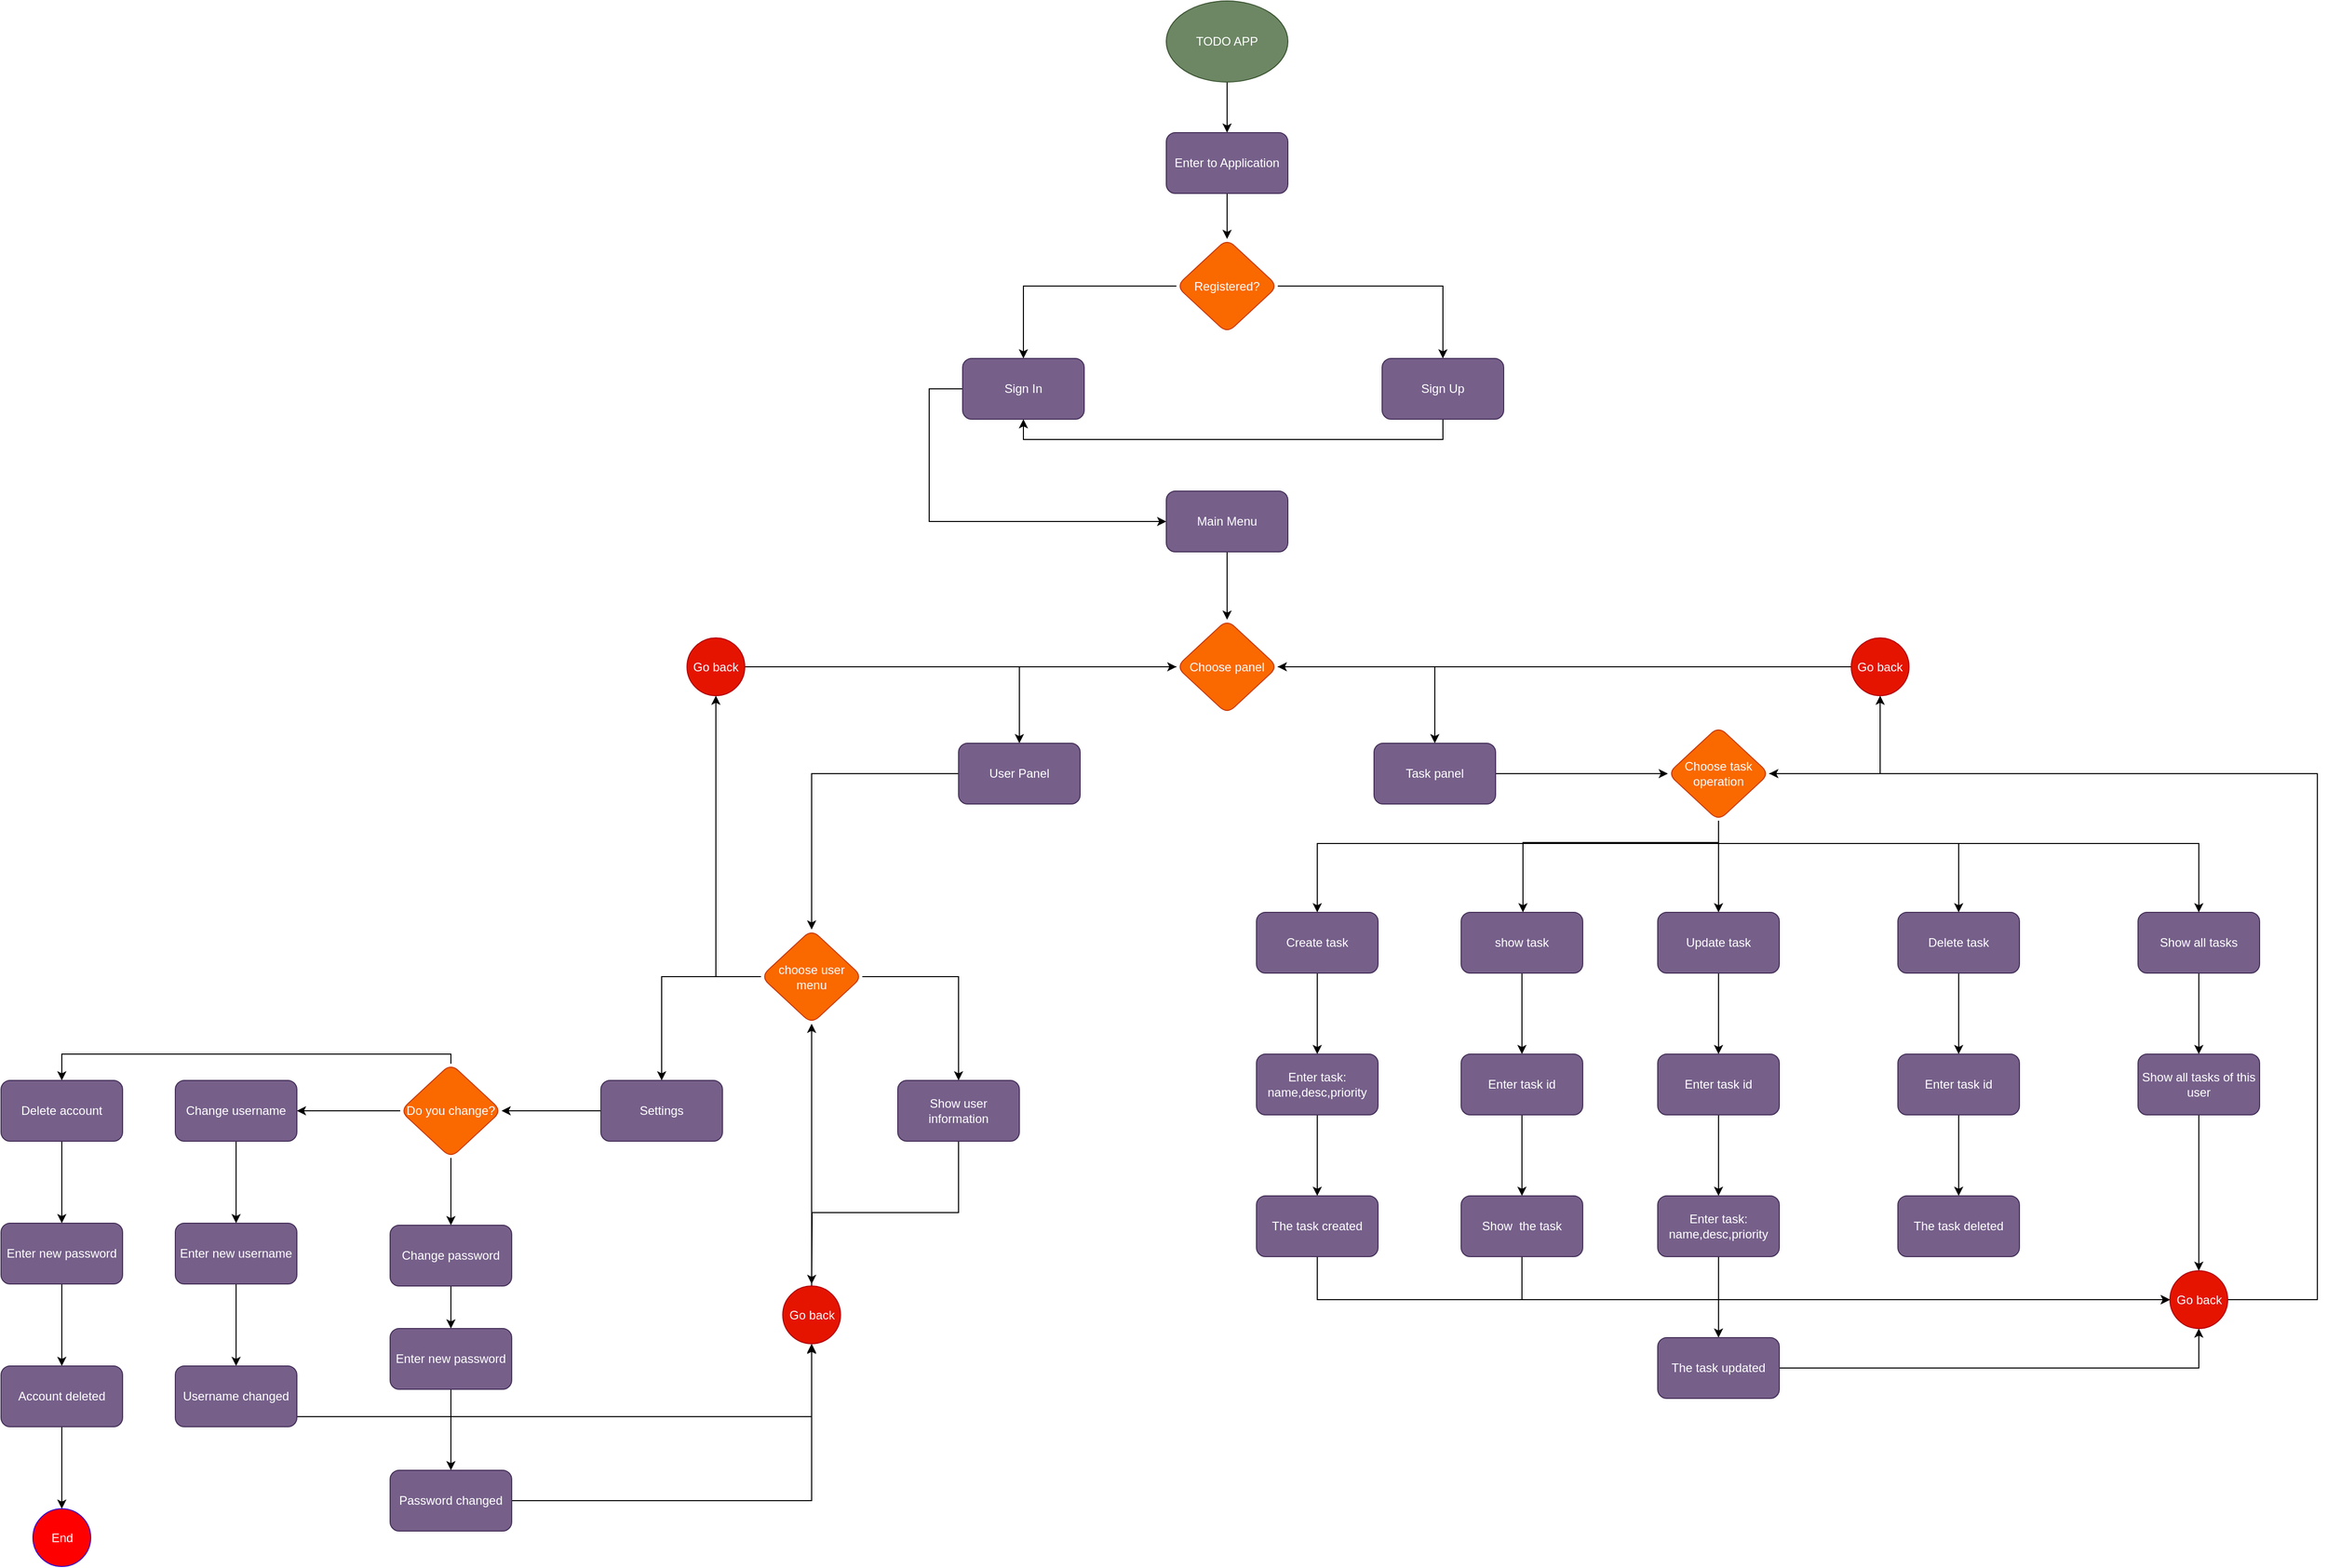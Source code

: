 <mxfile version="24.1.0" type="device">
  <diagram id="C5RBs43oDa-KdzZeNtuy" name="Page-1">
    <mxGraphModel dx="4320" dy="2688" grid="0" gridSize="10" guides="1" tooltips="1" connect="1" arrows="1" fold="1" page="0" pageScale="1" pageWidth="827" pageHeight="1169" math="0" shadow="0">
      <root>
        <mxCell id="WIyWlLk6GJQsqaUBKTNV-0" />
        <mxCell id="WIyWlLk6GJQsqaUBKTNV-1" parent="WIyWlLk6GJQsqaUBKTNV-0" />
        <mxCell id="am1QFlPMtwa2UrXQsI82-2" style="edgeStyle=orthogonalEdgeStyle;rounded=0;orthogonalLoop=1;jettySize=auto;html=1;entryX=0.5;entryY=0;entryDx=0;entryDy=0;" edge="1" parent="WIyWlLk6GJQsqaUBKTNV-1" source="am1QFlPMtwa2UrXQsI82-0" target="am1QFlPMtwa2UrXQsI82-1">
          <mxGeometry relative="1" as="geometry" />
        </mxCell>
        <mxCell id="am1QFlPMtwa2UrXQsI82-0" value="&lt;font color=&quot;#ffffff&quot;&gt;TODO APP&lt;/font&gt;" style="ellipse;whiteSpace=wrap;html=1;fillColor=#6d8764;fontColor=#ffffff;strokeColor=#3A5431;" vertex="1" parent="WIyWlLk6GJQsqaUBKTNV-1">
          <mxGeometry x="470" y="-366" width="120" height="80" as="geometry" />
        </mxCell>
        <mxCell id="am1QFlPMtwa2UrXQsI82-4" value="" style="edgeStyle=orthogonalEdgeStyle;rounded=0;orthogonalLoop=1;jettySize=auto;html=1;" edge="1" parent="WIyWlLk6GJQsqaUBKTNV-1" source="am1QFlPMtwa2UrXQsI82-1" target="am1QFlPMtwa2UrXQsI82-3">
          <mxGeometry relative="1" as="geometry" />
        </mxCell>
        <mxCell id="am1QFlPMtwa2UrXQsI82-1" value="Enter to Application" style="rounded=1;whiteSpace=wrap;html=1;fillColor=#76608a;fontColor=#ffffff;strokeColor=#432D57;" vertex="1" parent="WIyWlLk6GJQsqaUBKTNV-1">
          <mxGeometry x="470" y="-236" width="120" height="60" as="geometry" />
        </mxCell>
        <mxCell id="am1QFlPMtwa2UrXQsI82-6" value="" style="edgeStyle=orthogonalEdgeStyle;rounded=0;orthogonalLoop=1;jettySize=auto;html=1;entryX=0.5;entryY=0;entryDx=0;entryDy=0;" edge="1" parent="WIyWlLk6GJQsqaUBKTNV-1" source="am1QFlPMtwa2UrXQsI82-3" target="am1QFlPMtwa2UrXQsI82-5">
          <mxGeometry relative="1" as="geometry" />
        </mxCell>
        <mxCell id="am1QFlPMtwa2UrXQsI82-9" value="" style="edgeStyle=orthogonalEdgeStyle;rounded=0;orthogonalLoop=1;jettySize=auto;html=1;entryX=0.5;entryY=0;entryDx=0;entryDy=0;" edge="1" parent="WIyWlLk6GJQsqaUBKTNV-1" source="am1QFlPMtwa2UrXQsI82-3" target="am1QFlPMtwa2UrXQsI82-8">
          <mxGeometry relative="1" as="geometry" />
        </mxCell>
        <mxCell id="am1QFlPMtwa2UrXQsI82-3" value="&lt;font color=&quot;#ffffff&quot;&gt;Registered?&lt;/font&gt;" style="rhombus;whiteSpace=wrap;html=1;rounded=1;fillColor=#fa6800;fontColor=#000000;strokeColor=#C73500;" vertex="1" parent="WIyWlLk6GJQsqaUBKTNV-1">
          <mxGeometry x="480" y="-131" width="100" height="93" as="geometry" />
        </mxCell>
        <mxCell id="am1QFlPMtwa2UrXQsI82-48" style="edgeStyle=orthogonalEdgeStyle;rounded=0;orthogonalLoop=1;jettySize=auto;html=1;entryX=0;entryY=0.5;entryDx=0;entryDy=0;exitX=0;exitY=0.5;exitDx=0;exitDy=0;" edge="1" parent="WIyWlLk6GJQsqaUBKTNV-1" source="am1QFlPMtwa2UrXQsI82-5" target="am1QFlPMtwa2UrXQsI82-45">
          <mxGeometry relative="1" as="geometry">
            <Array as="points">
              <mxPoint x="236" y="17" />
              <mxPoint x="236" y="148" />
            </Array>
          </mxGeometry>
        </mxCell>
        <mxCell id="am1QFlPMtwa2UrXQsI82-5" value="Sign In" style="whiteSpace=wrap;html=1;rounded=1;fillColor=#76608a;fontColor=#ffffff;strokeColor=#432D57;" vertex="1" parent="WIyWlLk6GJQsqaUBKTNV-1">
          <mxGeometry x="269" y="-13" width="120" height="60" as="geometry" />
        </mxCell>
        <mxCell id="am1QFlPMtwa2UrXQsI82-50" style="edgeStyle=orthogonalEdgeStyle;rounded=0;orthogonalLoop=1;jettySize=auto;html=1;entryX=0.5;entryY=1;entryDx=0;entryDy=0;exitX=0.5;exitY=1;exitDx=0;exitDy=0;" edge="1" parent="WIyWlLk6GJQsqaUBKTNV-1" source="am1QFlPMtwa2UrXQsI82-8" target="am1QFlPMtwa2UrXQsI82-5">
          <mxGeometry relative="1" as="geometry">
            <mxPoint x="732" y="67" as="sourcePoint" />
          </mxGeometry>
        </mxCell>
        <mxCell id="am1QFlPMtwa2UrXQsI82-8" value="Sign Up" style="whiteSpace=wrap;html=1;rounded=1;fillColor=#76608a;fontColor=#ffffff;strokeColor=#432D57;" vertex="1" parent="WIyWlLk6GJQsqaUBKTNV-1">
          <mxGeometry x="683" y="-13" width="120" height="60" as="geometry" />
        </mxCell>
        <mxCell id="am1QFlPMtwa2UrXQsI82-19" value="" style="edgeStyle=orthogonalEdgeStyle;rounded=0;orthogonalLoop=1;jettySize=auto;html=1;" edge="1" parent="WIyWlLk6GJQsqaUBKTNV-1" source="am1QFlPMtwa2UrXQsI82-14" target="am1QFlPMtwa2UrXQsI82-18">
          <mxGeometry relative="1" as="geometry" />
        </mxCell>
        <mxCell id="am1QFlPMtwa2UrXQsI82-31" style="edgeStyle=orthogonalEdgeStyle;rounded=0;orthogonalLoop=1;jettySize=auto;html=1;" edge="1" parent="WIyWlLk6GJQsqaUBKTNV-1" source="am1QFlPMtwa2UrXQsI82-14" target="am1QFlPMtwa2UrXQsI82-16">
          <mxGeometry relative="1" as="geometry" />
        </mxCell>
        <mxCell id="am1QFlPMtwa2UrXQsI82-14" value="&lt;font color=&quot;#ffffff&quot;&gt;Choose panel&lt;/font&gt;" style="rhombus;whiteSpace=wrap;html=1;rounded=1;fillColor=#fa6800;fontColor=#000000;strokeColor=#C73500;" vertex="1" parent="WIyWlLk6GJQsqaUBKTNV-1">
          <mxGeometry x="480" y="245" width="100" height="93" as="geometry" />
        </mxCell>
        <mxCell id="am1QFlPMtwa2UrXQsI82-32" style="edgeStyle=orthogonalEdgeStyle;rounded=0;orthogonalLoop=1;jettySize=auto;html=1;" edge="1" parent="WIyWlLk6GJQsqaUBKTNV-1" source="am1QFlPMtwa2UrXQsI82-16" target="am1QFlPMtwa2UrXQsI82-27">
          <mxGeometry relative="1" as="geometry" />
        </mxCell>
        <mxCell id="am1QFlPMtwa2UrXQsI82-16" value="User Panel" style="whiteSpace=wrap;html=1;rounded=1;fillColor=#76608a;fontColor=#ffffff;strokeColor=#432D57;" vertex="1" parent="WIyWlLk6GJQsqaUBKTNV-1">
          <mxGeometry x="265" y="367" width="120" height="60" as="geometry" />
        </mxCell>
        <mxCell id="am1QFlPMtwa2UrXQsI82-86" style="edgeStyle=orthogonalEdgeStyle;rounded=0;orthogonalLoop=1;jettySize=auto;html=1;" edge="1" parent="WIyWlLk6GJQsqaUBKTNV-1" source="am1QFlPMtwa2UrXQsI82-18" target="am1QFlPMtwa2UrXQsI82-85">
          <mxGeometry relative="1" as="geometry" />
        </mxCell>
        <mxCell id="am1QFlPMtwa2UrXQsI82-18" value="Task panel" style="whiteSpace=wrap;html=1;rounded=1;fillColor=#76608a;fontColor=#ffffff;strokeColor=#432D57;" vertex="1" parent="WIyWlLk6GJQsqaUBKTNV-1">
          <mxGeometry x="675" y="367" width="120" height="60" as="geometry" />
        </mxCell>
        <mxCell id="am1QFlPMtwa2UrXQsI82-53" style="edgeStyle=orthogonalEdgeStyle;rounded=0;orthogonalLoop=1;jettySize=auto;html=1;entryX=0.5;entryY=0;entryDx=0;entryDy=0;exitX=0.5;exitY=1;exitDx=0;exitDy=0;" edge="1" parent="WIyWlLk6GJQsqaUBKTNV-1" source="am1QFlPMtwa2UrXQsI82-20">
          <mxGeometry relative="1" as="geometry">
            <mxPoint x="120" y="901" as="targetPoint" />
          </mxGeometry>
        </mxCell>
        <mxCell id="am1QFlPMtwa2UrXQsI82-20" value="Show user information" style="whiteSpace=wrap;html=1;rounded=1;fillColor=#76608a;fontColor=#ffffff;strokeColor=#432D57;" vertex="1" parent="WIyWlLk6GJQsqaUBKTNV-1">
          <mxGeometry x="205" y="700" width="120" height="60" as="geometry" />
        </mxCell>
        <mxCell id="am1QFlPMtwa2UrXQsI82-56" style="edgeStyle=orthogonalEdgeStyle;rounded=0;orthogonalLoop=1;jettySize=auto;html=1;" edge="1" parent="WIyWlLk6GJQsqaUBKTNV-1" source="am1QFlPMtwa2UrXQsI82-22" target="am1QFlPMtwa2UrXQsI82-55">
          <mxGeometry relative="1" as="geometry" />
        </mxCell>
        <mxCell id="am1QFlPMtwa2UrXQsI82-22" value="Settings" style="whiteSpace=wrap;html=1;fillColor=#76608a;strokeColor=#432D57;fontColor=#ffffff;rounded=1;" vertex="1" parent="WIyWlLk6GJQsqaUBKTNV-1">
          <mxGeometry x="-88" y="700" width="120" height="60" as="geometry" />
        </mxCell>
        <mxCell id="am1QFlPMtwa2UrXQsI82-54" style="edgeStyle=orthogonalEdgeStyle;rounded=0;orthogonalLoop=1;jettySize=auto;html=1;entryX=0.5;entryY=1;entryDx=0;entryDy=0;exitX=0.5;exitY=0;exitDx=0;exitDy=0;" edge="1" parent="WIyWlLk6GJQsqaUBKTNV-1" source="am1QFlPMtwa2UrXQsI82-71" target="am1QFlPMtwa2UrXQsI82-27">
          <mxGeometry relative="1" as="geometry">
            <mxPoint x="120" y="901" as="sourcePoint" />
          </mxGeometry>
        </mxCell>
        <mxCell id="am1QFlPMtwa2UrXQsI82-29" style="edgeStyle=orthogonalEdgeStyle;rounded=0;orthogonalLoop=1;jettySize=auto;html=1;" edge="1" parent="WIyWlLk6GJQsqaUBKTNV-1" source="am1QFlPMtwa2UrXQsI82-27" target="am1QFlPMtwa2UrXQsI82-20">
          <mxGeometry relative="1" as="geometry" />
        </mxCell>
        <mxCell id="am1QFlPMtwa2UrXQsI82-33" style="edgeStyle=orthogonalEdgeStyle;rounded=0;orthogonalLoop=1;jettySize=auto;html=1;entryX=0.5;entryY=0;entryDx=0;entryDy=0;exitX=0;exitY=0.5;exitDx=0;exitDy=0;" edge="1" parent="WIyWlLk6GJQsqaUBKTNV-1" source="am1QFlPMtwa2UrXQsI82-27" target="am1QFlPMtwa2UrXQsI82-22">
          <mxGeometry relative="1" as="geometry" />
        </mxCell>
        <mxCell id="am1QFlPMtwa2UrXQsI82-83" style="edgeStyle=orthogonalEdgeStyle;rounded=0;orthogonalLoop=1;jettySize=auto;html=1;entryX=0.5;entryY=1;entryDx=0;entryDy=0;" edge="1" parent="WIyWlLk6GJQsqaUBKTNV-1" source="am1QFlPMtwa2UrXQsI82-27" target="am1QFlPMtwa2UrXQsI82-82">
          <mxGeometry relative="1" as="geometry" />
        </mxCell>
        <mxCell id="am1QFlPMtwa2UrXQsI82-27" value="&lt;font color=&quot;#ffffff&quot;&gt;choose user menu&lt;/font&gt;" style="rhombus;whiteSpace=wrap;html=1;rounded=1;fillColor=#fa6800;fontColor=#000000;strokeColor=#C73500;" vertex="1" parent="WIyWlLk6GJQsqaUBKTNV-1">
          <mxGeometry x="70" y="551" width="100" height="93" as="geometry" />
        </mxCell>
        <mxCell id="am1QFlPMtwa2UrXQsI82-47" style="edgeStyle=orthogonalEdgeStyle;rounded=0;orthogonalLoop=1;jettySize=auto;html=1;" edge="1" parent="WIyWlLk6GJQsqaUBKTNV-1" source="am1QFlPMtwa2UrXQsI82-45" target="am1QFlPMtwa2UrXQsI82-14">
          <mxGeometry relative="1" as="geometry" />
        </mxCell>
        <mxCell id="am1QFlPMtwa2UrXQsI82-45" value="Main Menu" style="whiteSpace=wrap;html=1;fillColor=#76608a;strokeColor=#432D57;fontColor=#ffffff;rounded=1;" vertex="1" parent="WIyWlLk6GJQsqaUBKTNV-1">
          <mxGeometry x="470" y="118" width="120" height="60" as="geometry" />
        </mxCell>
        <mxCell id="am1QFlPMtwa2UrXQsI82-58" style="edgeStyle=orthogonalEdgeStyle;rounded=0;orthogonalLoop=1;jettySize=auto;html=1;" edge="1" parent="WIyWlLk6GJQsqaUBKTNV-1" source="am1QFlPMtwa2UrXQsI82-55" target="am1QFlPMtwa2UrXQsI82-57">
          <mxGeometry relative="1" as="geometry" />
        </mxCell>
        <mxCell id="am1QFlPMtwa2UrXQsI82-60" style="edgeStyle=orthogonalEdgeStyle;rounded=0;orthogonalLoop=1;jettySize=auto;html=1;" edge="1" parent="WIyWlLk6GJQsqaUBKTNV-1" source="am1QFlPMtwa2UrXQsI82-55" target="am1QFlPMtwa2UrXQsI82-59">
          <mxGeometry relative="1" as="geometry" />
        </mxCell>
        <mxCell id="am1QFlPMtwa2UrXQsI82-73" style="edgeStyle=orthogonalEdgeStyle;rounded=0;orthogonalLoop=1;jettySize=auto;html=1;entryX=0.5;entryY=0;entryDx=0;entryDy=0;" edge="1" parent="WIyWlLk6GJQsqaUBKTNV-1" source="am1QFlPMtwa2UrXQsI82-55" target="am1QFlPMtwa2UrXQsI82-72">
          <mxGeometry relative="1" as="geometry">
            <Array as="points">
              <mxPoint x="-236" y="674" />
              <mxPoint x="-620" y="674" />
            </Array>
          </mxGeometry>
        </mxCell>
        <mxCell id="am1QFlPMtwa2UrXQsI82-55" value="&lt;font color=&quot;#ffffff&quot;&gt;Do you change?&lt;/font&gt;" style="rhombus;whiteSpace=wrap;html=1;rounded=1;fillColor=#fa6800;fontColor=#000000;strokeColor=#C73500;" vertex="1" parent="WIyWlLk6GJQsqaUBKTNV-1">
          <mxGeometry x="-286" y="683.5" width="100" height="93" as="geometry" />
        </mxCell>
        <mxCell id="am1QFlPMtwa2UrXQsI82-62" value="" style="edgeStyle=orthogonalEdgeStyle;rounded=0;orthogonalLoop=1;jettySize=auto;html=1;" edge="1" parent="WIyWlLk6GJQsqaUBKTNV-1" source="am1QFlPMtwa2UrXQsI82-57" target="am1QFlPMtwa2UrXQsI82-61">
          <mxGeometry relative="1" as="geometry" />
        </mxCell>
        <mxCell id="am1QFlPMtwa2UrXQsI82-57" value="Change username" style="whiteSpace=wrap;html=1;fillColor=#76608a;strokeColor=#432D57;fontColor=#ffffff;rounded=1;" vertex="1" parent="WIyWlLk6GJQsqaUBKTNV-1">
          <mxGeometry x="-508" y="700" width="120" height="60" as="geometry" />
        </mxCell>
        <mxCell id="am1QFlPMtwa2UrXQsI82-66" style="edgeStyle=orthogonalEdgeStyle;rounded=0;orthogonalLoop=1;jettySize=auto;html=1;entryX=0.5;entryY=0;entryDx=0;entryDy=0;" edge="1" parent="WIyWlLk6GJQsqaUBKTNV-1" source="am1QFlPMtwa2UrXQsI82-59" target="am1QFlPMtwa2UrXQsI82-65">
          <mxGeometry relative="1" as="geometry" />
        </mxCell>
        <mxCell id="am1QFlPMtwa2UrXQsI82-59" value="Change password" style="whiteSpace=wrap;html=1;fillColor=#76608a;strokeColor=#432D57;fontColor=#ffffff;rounded=1;" vertex="1" parent="WIyWlLk6GJQsqaUBKTNV-1">
          <mxGeometry x="-296" y="843" width="120" height="60" as="geometry" />
        </mxCell>
        <mxCell id="am1QFlPMtwa2UrXQsI82-64" value="" style="edgeStyle=orthogonalEdgeStyle;rounded=0;orthogonalLoop=1;jettySize=auto;html=1;" edge="1" parent="WIyWlLk6GJQsqaUBKTNV-1" source="am1QFlPMtwa2UrXQsI82-61" target="am1QFlPMtwa2UrXQsI82-63">
          <mxGeometry relative="1" as="geometry" />
        </mxCell>
        <mxCell id="am1QFlPMtwa2UrXQsI82-61" value="Enter new username" style="whiteSpace=wrap;html=1;fillColor=#76608a;strokeColor=#432D57;fontColor=#ffffff;rounded=1;" vertex="1" parent="WIyWlLk6GJQsqaUBKTNV-1">
          <mxGeometry x="-508" y="841" width="120" height="60" as="geometry" />
        </mxCell>
        <mxCell id="am1QFlPMtwa2UrXQsI82-69" style="edgeStyle=orthogonalEdgeStyle;rounded=0;orthogonalLoop=1;jettySize=auto;html=1;entryX=0.5;entryY=1;entryDx=0;entryDy=0;" edge="1" parent="WIyWlLk6GJQsqaUBKTNV-1" source="am1QFlPMtwa2UrXQsI82-63">
          <mxGeometry relative="1" as="geometry">
            <mxPoint x="120" y="961" as="targetPoint" />
            <Array as="points">
              <mxPoint x="120" y="1032" />
            </Array>
          </mxGeometry>
        </mxCell>
        <mxCell id="am1QFlPMtwa2UrXQsI82-63" value="Username changed" style="whiteSpace=wrap;html=1;fillColor=#76608a;strokeColor=#432D57;fontColor=#ffffff;rounded=1;" vertex="1" parent="WIyWlLk6GJQsqaUBKTNV-1">
          <mxGeometry x="-508" y="982" width="120" height="60" as="geometry" />
        </mxCell>
        <mxCell id="am1QFlPMtwa2UrXQsI82-68" value="" style="edgeStyle=orthogonalEdgeStyle;rounded=0;orthogonalLoop=1;jettySize=auto;html=1;" edge="1" parent="WIyWlLk6GJQsqaUBKTNV-1" source="am1QFlPMtwa2UrXQsI82-65" target="am1QFlPMtwa2UrXQsI82-67">
          <mxGeometry relative="1" as="geometry" />
        </mxCell>
        <mxCell id="am1QFlPMtwa2UrXQsI82-65" value="Enter new password" style="whiteSpace=wrap;html=1;fillColor=#76608a;strokeColor=#432D57;fontColor=#ffffff;rounded=1;" vertex="1" parent="WIyWlLk6GJQsqaUBKTNV-1">
          <mxGeometry x="-296" y="945" width="120" height="60" as="geometry" />
        </mxCell>
        <mxCell id="am1QFlPMtwa2UrXQsI82-70" style="edgeStyle=orthogonalEdgeStyle;rounded=0;orthogonalLoop=1;jettySize=auto;html=1;entryX=0.5;entryY=1;entryDx=0;entryDy=0;" edge="1" parent="WIyWlLk6GJQsqaUBKTNV-1" source="am1QFlPMtwa2UrXQsI82-67" target="am1QFlPMtwa2UrXQsI82-71">
          <mxGeometry relative="1" as="geometry">
            <mxPoint x="120" y="961" as="targetPoint" />
          </mxGeometry>
        </mxCell>
        <mxCell id="am1QFlPMtwa2UrXQsI82-67" value="Password changed" style="whiteSpace=wrap;html=1;fillColor=#76608a;strokeColor=#432D57;fontColor=#ffffff;rounded=1;" vertex="1" parent="WIyWlLk6GJQsqaUBKTNV-1">
          <mxGeometry x="-296" y="1085" width="120" height="60" as="geometry" />
        </mxCell>
        <mxCell id="am1QFlPMtwa2UrXQsI82-71" value="Go back" style="ellipse;whiteSpace=wrap;html=1;aspect=fixed;fillColor=#e51400;fontColor=#ffffff;strokeColor=#B20000;" vertex="1" parent="WIyWlLk6GJQsqaUBKTNV-1">
          <mxGeometry x="91.5" y="903" width="57" height="57" as="geometry" />
        </mxCell>
        <mxCell id="am1QFlPMtwa2UrXQsI82-75" style="edgeStyle=orthogonalEdgeStyle;rounded=0;orthogonalLoop=1;jettySize=auto;html=1;entryX=0.5;entryY=0;entryDx=0;entryDy=0;" edge="1" parent="WIyWlLk6GJQsqaUBKTNV-1" source="am1QFlPMtwa2UrXQsI82-72" target="am1QFlPMtwa2UrXQsI82-74">
          <mxGeometry relative="1" as="geometry" />
        </mxCell>
        <mxCell id="am1QFlPMtwa2UrXQsI82-72" value="Delete account" style="whiteSpace=wrap;html=1;fillColor=#76608a;strokeColor=#432D57;fontColor=#ffffff;rounded=1;" vertex="1" parent="WIyWlLk6GJQsqaUBKTNV-1">
          <mxGeometry x="-680" y="700" width="120" height="60" as="geometry" />
        </mxCell>
        <mxCell id="am1QFlPMtwa2UrXQsI82-77" style="edgeStyle=orthogonalEdgeStyle;rounded=0;orthogonalLoop=1;jettySize=auto;html=1;entryX=0.5;entryY=0;entryDx=0;entryDy=0;" edge="1" parent="WIyWlLk6GJQsqaUBKTNV-1" source="am1QFlPMtwa2UrXQsI82-74" target="am1QFlPMtwa2UrXQsI82-76">
          <mxGeometry relative="1" as="geometry" />
        </mxCell>
        <mxCell id="am1QFlPMtwa2UrXQsI82-74" value="Enter new password" style="whiteSpace=wrap;html=1;fillColor=#76608a;strokeColor=#432D57;fontColor=#ffffff;rounded=1;" vertex="1" parent="WIyWlLk6GJQsqaUBKTNV-1">
          <mxGeometry x="-680" y="841" width="120" height="60" as="geometry" />
        </mxCell>
        <mxCell id="am1QFlPMtwa2UrXQsI82-79" style="edgeStyle=orthogonalEdgeStyle;rounded=0;orthogonalLoop=1;jettySize=auto;html=1;entryX=0.5;entryY=0;entryDx=0;entryDy=0;" edge="1" parent="WIyWlLk6GJQsqaUBKTNV-1" source="am1QFlPMtwa2UrXQsI82-76" target="am1QFlPMtwa2UrXQsI82-78">
          <mxGeometry relative="1" as="geometry" />
        </mxCell>
        <mxCell id="am1QFlPMtwa2UrXQsI82-76" value="Account deleted" style="whiteSpace=wrap;html=1;fillColor=#76608a;strokeColor=#432D57;fontColor=#ffffff;rounded=1;" vertex="1" parent="WIyWlLk6GJQsqaUBKTNV-1">
          <mxGeometry x="-680" y="982" width="120" height="60" as="geometry" />
        </mxCell>
        <mxCell id="am1QFlPMtwa2UrXQsI82-78" value="End" style="ellipse;whiteSpace=wrap;html=1;aspect=fixed;fillColor=#FF0000;fontColor=#ffffff;strokeColor=#3700CC;" vertex="1" parent="WIyWlLk6GJQsqaUBKTNV-1">
          <mxGeometry x="-648.5" y="1123" width="57" height="57" as="geometry" />
        </mxCell>
        <mxCell id="am1QFlPMtwa2UrXQsI82-84" style="edgeStyle=orthogonalEdgeStyle;rounded=0;orthogonalLoop=1;jettySize=auto;html=1;" edge="1" parent="WIyWlLk6GJQsqaUBKTNV-1" source="am1QFlPMtwa2UrXQsI82-82" target="am1QFlPMtwa2UrXQsI82-14">
          <mxGeometry relative="1" as="geometry" />
        </mxCell>
        <mxCell id="am1QFlPMtwa2UrXQsI82-82" value="Go back" style="ellipse;whiteSpace=wrap;html=1;aspect=fixed;fillColor=#e51400;fontColor=#ffffff;strokeColor=#B20000;" vertex="1" parent="WIyWlLk6GJQsqaUBKTNV-1">
          <mxGeometry x="-3" y="263" width="57" height="57" as="geometry" />
        </mxCell>
        <mxCell id="am1QFlPMtwa2UrXQsI82-88" style="edgeStyle=orthogonalEdgeStyle;rounded=0;orthogonalLoop=1;jettySize=auto;html=1;exitX=0.5;exitY=1;exitDx=0;exitDy=0;entryX=0.5;entryY=0;entryDx=0;entryDy=0;" edge="1" parent="WIyWlLk6GJQsqaUBKTNV-1" source="am1QFlPMtwa2UrXQsI82-85" target="am1QFlPMtwa2UrXQsI82-87">
          <mxGeometry relative="1" as="geometry">
            <Array as="points">
              <mxPoint x="1015" y="466" />
              <mxPoint x="619" y="466" />
            </Array>
          </mxGeometry>
        </mxCell>
        <mxCell id="am1QFlPMtwa2UrXQsI82-93" style="edgeStyle=orthogonalEdgeStyle;rounded=0;orthogonalLoop=1;jettySize=auto;html=1;" edge="1" parent="WIyWlLk6GJQsqaUBKTNV-1" source="am1QFlPMtwa2UrXQsI82-85" target="am1QFlPMtwa2UrXQsI82-89">
          <mxGeometry relative="1" as="geometry">
            <Array as="points">
              <mxPoint x="1015" y="465" />
              <mxPoint x="822" y="465" />
            </Array>
          </mxGeometry>
        </mxCell>
        <mxCell id="am1QFlPMtwa2UrXQsI82-95" style="edgeStyle=orthogonalEdgeStyle;rounded=0;orthogonalLoop=1;jettySize=auto;html=1;exitX=0.5;exitY=1;exitDx=0;exitDy=0;entryX=0.5;entryY=0;entryDx=0;entryDy=0;" edge="1" parent="WIyWlLk6GJQsqaUBKTNV-1" source="am1QFlPMtwa2UrXQsI82-85" target="am1QFlPMtwa2UrXQsI82-91">
          <mxGeometry relative="1" as="geometry">
            <Array as="points">
              <mxPoint x="1015" y="466" />
              <mxPoint x="1252" y="466" />
            </Array>
          </mxGeometry>
        </mxCell>
        <mxCell id="am1QFlPMtwa2UrXQsI82-97" style="edgeStyle=orthogonalEdgeStyle;rounded=0;orthogonalLoop=1;jettySize=auto;html=1;entryX=0.5;entryY=0;entryDx=0;entryDy=0;" edge="1" parent="WIyWlLk6GJQsqaUBKTNV-1" source="am1QFlPMtwa2UrXQsI82-85" target="am1QFlPMtwa2UrXQsI82-90">
          <mxGeometry relative="1" as="geometry" />
        </mxCell>
        <mxCell id="am1QFlPMtwa2UrXQsI82-99" style="edgeStyle=orthogonalEdgeStyle;rounded=0;orthogonalLoop=1;jettySize=auto;html=1;entryX=0.5;entryY=1;entryDx=0;entryDy=0;" edge="1" parent="WIyWlLk6GJQsqaUBKTNV-1" source="am1QFlPMtwa2UrXQsI82-85" target="am1QFlPMtwa2UrXQsI82-98">
          <mxGeometry relative="1" as="geometry" />
        </mxCell>
        <mxCell id="am1QFlPMtwa2UrXQsI82-85" value="&lt;font color=&quot;#ffffff&quot;&gt;Choose task operation&lt;/font&gt;" style="rhombus;whiteSpace=wrap;html=1;rounded=1;fillColor=#fa6800;fontColor=#000000;strokeColor=#C73500;" vertex="1" parent="WIyWlLk6GJQsqaUBKTNV-1">
          <mxGeometry x="965" y="350.5" width="100" height="93" as="geometry" />
        </mxCell>
        <mxCell id="am1QFlPMtwa2UrXQsI82-102" value="" style="edgeStyle=orthogonalEdgeStyle;rounded=0;orthogonalLoop=1;jettySize=auto;html=1;" edge="1" parent="WIyWlLk6GJQsqaUBKTNV-1" source="am1QFlPMtwa2UrXQsI82-87" target="am1QFlPMtwa2UrXQsI82-101">
          <mxGeometry relative="1" as="geometry" />
        </mxCell>
        <mxCell id="am1QFlPMtwa2UrXQsI82-87" value="Create task" style="whiteSpace=wrap;html=1;rounded=1;fillColor=#76608a;fontColor=#ffffff;strokeColor=#432D57;" vertex="1" parent="WIyWlLk6GJQsqaUBKTNV-1">
          <mxGeometry x="559" y="534" width="120" height="60" as="geometry" />
        </mxCell>
        <mxCell id="am1QFlPMtwa2UrXQsI82-106" value="" style="edgeStyle=orthogonalEdgeStyle;rounded=0;orthogonalLoop=1;jettySize=auto;html=1;" edge="1" parent="WIyWlLk6GJQsqaUBKTNV-1" source="am1QFlPMtwa2UrXQsI82-89" target="am1QFlPMtwa2UrXQsI82-105">
          <mxGeometry relative="1" as="geometry" />
        </mxCell>
        <mxCell id="am1QFlPMtwa2UrXQsI82-89" value="show task" style="whiteSpace=wrap;html=1;rounded=1;fillColor=#76608a;fontColor=#ffffff;strokeColor=#432D57;" vertex="1" parent="WIyWlLk6GJQsqaUBKTNV-1">
          <mxGeometry x="761" y="534" width="120" height="60" as="geometry" />
        </mxCell>
        <mxCell id="am1QFlPMtwa2UrXQsI82-110" value="" style="edgeStyle=orthogonalEdgeStyle;rounded=0;orthogonalLoop=1;jettySize=auto;html=1;" edge="1" parent="WIyWlLk6GJQsqaUBKTNV-1" source="am1QFlPMtwa2UrXQsI82-90" target="am1QFlPMtwa2UrXQsI82-109">
          <mxGeometry relative="1" as="geometry" />
        </mxCell>
        <mxCell id="am1QFlPMtwa2UrXQsI82-90" value="Update task" style="whiteSpace=wrap;html=1;rounded=1;fillColor=#76608a;fontColor=#ffffff;strokeColor=#432D57;" vertex="1" parent="WIyWlLk6GJQsqaUBKTNV-1">
          <mxGeometry x="955" y="534" width="120" height="60" as="geometry" />
        </mxCell>
        <mxCell id="am1QFlPMtwa2UrXQsI82-117" style="edgeStyle=orthogonalEdgeStyle;rounded=0;orthogonalLoop=1;jettySize=auto;html=1;entryX=0.5;entryY=0;entryDx=0;entryDy=0;" edge="1" parent="WIyWlLk6GJQsqaUBKTNV-1" source="am1QFlPMtwa2UrXQsI82-91" target="am1QFlPMtwa2UrXQsI82-115">
          <mxGeometry relative="1" as="geometry" />
        </mxCell>
        <mxCell id="am1QFlPMtwa2UrXQsI82-91" value="Delete task" style="whiteSpace=wrap;html=1;rounded=1;fillColor=#76608a;fontColor=#ffffff;strokeColor=#432D57;" vertex="1" parent="WIyWlLk6GJQsqaUBKTNV-1">
          <mxGeometry x="1192" y="534" width="120" height="60" as="geometry" />
        </mxCell>
        <mxCell id="am1QFlPMtwa2UrXQsI82-121" value="" style="edgeStyle=orthogonalEdgeStyle;rounded=0;orthogonalLoop=1;jettySize=auto;html=1;" edge="1" parent="WIyWlLk6GJQsqaUBKTNV-1" source="am1QFlPMtwa2UrXQsI82-92" target="am1QFlPMtwa2UrXQsI82-120">
          <mxGeometry relative="1" as="geometry" />
        </mxCell>
        <mxCell id="am1QFlPMtwa2UrXQsI82-92" value="Show all tasks" style="whiteSpace=wrap;html=1;rounded=1;fillColor=#76608a;fontColor=#ffffff;strokeColor=#432D57;" vertex="1" parent="WIyWlLk6GJQsqaUBKTNV-1">
          <mxGeometry x="1429" y="534" width="120" height="60" as="geometry" />
        </mxCell>
        <mxCell id="am1QFlPMtwa2UrXQsI82-96" style="edgeStyle=orthogonalEdgeStyle;rounded=0;orthogonalLoop=1;jettySize=auto;html=1;entryX=0.5;entryY=0;entryDx=0;entryDy=0;exitX=0.5;exitY=1;exitDx=0;exitDy=0;" edge="1" parent="WIyWlLk6GJQsqaUBKTNV-1" source="am1QFlPMtwa2UrXQsI82-85" target="am1QFlPMtwa2UrXQsI82-92">
          <mxGeometry relative="1" as="geometry">
            <Array as="points">
              <mxPoint x="1015" y="466" />
              <mxPoint x="1489" y="466" />
            </Array>
          </mxGeometry>
        </mxCell>
        <mxCell id="am1QFlPMtwa2UrXQsI82-100" style="edgeStyle=orthogonalEdgeStyle;rounded=0;orthogonalLoop=1;jettySize=auto;html=1;entryX=1;entryY=0.5;entryDx=0;entryDy=0;" edge="1" parent="WIyWlLk6GJQsqaUBKTNV-1" source="am1QFlPMtwa2UrXQsI82-98" target="am1QFlPMtwa2UrXQsI82-14">
          <mxGeometry relative="1" as="geometry" />
        </mxCell>
        <mxCell id="am1QFlPMtwa2UrXQsI82-98" value="Go back" style="ellipse;whiteSpace=wrap;html=1;aspect=fixed;fillColor=#e51400;fontColor=#ffffff;strokeColor=#B20000;" vertex="1" parent="WIyWlLk6GJQsqaUBKTNV-1">
          <mxGeometry x="1146" y="263" width="57" height="57" as="geometry" />
        </mxCell>
        <mxCell id="am1QFlPMtwa2UrXQsI82-104" value="" style="edgeStyle=orthogonalEdgeStyle;rounded=0;orthogonalLoop=1;jettySize=auto;html=1;" edge="1" parent="WIyWlLk6GJQsqaUBKTNV-1" source="am1QFlPMtwa2UrXQsI82-101" target="am1QFlPMtwa2UrXQsI82-103">
          <mxGeometry relative="1" as="geometry" />
        </mxCell>
        <mxCell id="am1QFlPMtwa2UrXQsI82-101" value="Enter task: name,desc,priority" style="whiteSpace=wrap;html=1;fillColor=#76608a;strokeColor=#432D57;fontColor=#ffffff;rounded=1;" vertex="1" parent="WIyWlLk6GJQsqaUBKTNV-1">
          <mxGeometry x="559" y="674" width="120" height="60" as="geometry" />
        </mxCell>
        <mxCell id="am1QFlPMtwa2UrXQsI82-128" style="edgeStyle=orthogonalEdgeStyle;rounded=0;orthogonalLoop=1;jettySize=auto;html=1;entryX=0;entryY=0.5;entryDx=0;entryDy=0;" edge="1" parent="WIyWlLk6GJQsqaUBKTNV-1" source="am1QFlPMtwa2UrXQsI82-103" target="am1QFlPMtwa2UrXQsI82-122">
          <mxGeometry relative="1" as="geometry">
            <Array as="points">
              <mxPoint x="619" y="917" />
            </Array>
          </mxGeometry>
        </mxCell>
        <mxCell id="am1QFlPMtwa2UrXQsI82-103" value="The task created" style="whiteSpace=wrap;html=1;fillColor=#76608a;strokeColor=#432D57;fontColor=#ffffff;rounded=1;" vertex="1" parent="WIyWlLk6GJQsqaUBKTNV-1">
          <mxGeometry x="559" y="814" width="120" height="60" as="geometry" />
        </mxCell>
        <mxCell id="am1QFlPMtwa2UrXQsI82-108" value="" style="edgeStyle=orthogonalEdgeStyle;rounded=0;orthogonalLoop=1;jettySize=auto;html=1;" edge="1" parent="WIyWlLk6GJQsqaUBKTNV-1" source="am1QFlPMtwa2UrXQsI82-105" target="am1QFlPMtwa2UrXQsI82-107">
          <mxGeometry relative="1" as="geometry" />
        </mxCell>
        <mxCell id="am1QFlPMtwa2UrXQsI82-105" value="Enter task id" style="whiteSpace=wrap;html=1;rounded=1;fillColor=#76608a;fontColor=#ffffff;strokeColor=#432D57;" vertex="1" parent="WIyWlLk6GJQsqaUBKTNV-1">
          <mxGeometry x="761" y="674" width="120" height="60" as="geometry" />
        </mxCell>
        <mxCell id="am1QFlPMtwa2UrXQsI82-129" style="edgeStyle=orthogonalEdgeStyle;rounded=0;orthogonalLoop=1;jettySize=auto;html=1;entryX=0;entryY=0.5;entryDx=0;entryDy=0;" edge="1" parent="WIyWlLk6GJQsqaUBKTNV-1" source="am1QFlPMtwa2UrXQsI82-107" target="am1QFlPMtwa2UrXQsI82-122">
          <mxGeometry relative="1" as="geometry">
            <Array as="points">
              <mxPoint x="821" y="917" />
            </Array>
          </mxGeometry>
        </mxCell>
        <mxCell id="am1QFlPMtwa2UrXQsI82-107" value="Show&amp;nbsp; the task" style="whiteSpace=wrap;html=1;rounded=1;fillColor=#76608a;fontColor=#ffffff;strokeColor=#432D57;" vertex="1" parent="WIyWlLk6GJQsqaUBKTNV-1">
          <mxGeometry x="761" y="814" width="120" height="60" as="geometry" />
        </mxCell>
        <mxCell id="am1QFlPMtwa2UrXQsI82-112" style="edgeStyle=orthogonalEdgeStyle;rounded=0;orthogonalLoop=1;jettySize=auto;html=1;entryX=0.5;entryY=0;entryDx=0;entryDy=0;" edge="1" parent="WIyWlLk6GJQsqaUBKTNV-1" source="am1QFlPMtwa2UrXQsI82-109" target="am1QFlPMtwa2UrXQsI82-111">
          <mxGeometry relative="1" as="geometry" />
        </mxCell>
        <mxCell id="am1QFlPMtwa2UrXQsI82-109" value="Enter task id" style="whiteSpace=wrap;html=1;rounded=1;fillColor=#76608a;fontColor=#ffffff;strokeColor=#432D57;" vertex="1" parent="WIyWlLk6GJQsqaUBKTNV-1">
          <mxGeometry x="955" y="674" width="120" height="60" as="geometry" />
        </mxCell>
        <mxCell id="am1QFlPMtwa2UrXQsI82-114" value="" style="edgeStyle=orthogonalEdgeStyle;rounded=0;orthogonalLoop=1;jettySize=auto;html=1;" edge="1" parent="WIyWlLk6GJQsqaUBKTNV-1" source="am1QFlPMtwa2UrXQsI82-111" target="am1QFlPMtwa2UrXQsI82-113">
          <mxGeometry relative="1" as="geometry" />
        </mxCell>
        <mxCell id="am1QFlPMtwa2UrXQsI82-130" style="edgeStyle=orthogonalEdgeStyle;rounded=0;orthogonalLoop=1;jettySize=auto;html=1;entryX=0;entryY=0.5;entryDx=0;entryDy=0;" edge="1" parent="WIyWlLk6GJQsqaUBKTNV-1" source="am1QFlPMtwa2UrXQsI82-111" target="am1QFlPMtwa2UrXQsI82-122">
          <mxGeometry relative="1" as="geometry">
            <Array as="points">
              <mxPoint x="1015" y="917" />
            </Array>
          </mxGeometry>
        </mxCell>
        <mxCell id="am1QFlPMtwa2UrXQsI82-111" value="Enter task: name,desc,priority" style="whiteSpace=wrap;html=1;fillColor=#76608a;strokeColor=#432D57;fontColor=#ffffff;rounded=1;" vertex="1" parent="WIyWlLk6GJQsqaUBKTNV-1">
          <mxGeometry x="955" y="814" width="120" height="60" as="geometry" />
        </mxCell>
        <mxCell id="am1QFlPMtwa2UrXQsI82-125" style="edgeStyle=orthogonalEdgeStyle;rounded=0;orthogonalLoop=1;jettySize=auto;html=1;" edge="1" parent="WIyWlLk6GJQsqaUBKTNV-1" source="am1QFlPMtwa2UrXQsI82-113" target="am1QFlPMtwa2UrXQsI82-122">
          <mxGeometry relative="1" as="geometry" />
        </mxCell>
        <mxCell id="am1QFlPMtwa2UrXQsI82-113" value="The task updated" style="whiteSpace=wrap;html=1;fillColor=#76608a;strokeColor=#432D57;fontColor=#ffffff;rounded=1;" vertex="1" parent="WIyWlLk6GJQsqaUBKTNV-1">
          <mxGeometry x="955" y="954" width="120" height="60" as="geometry" />
        </mxCell>
        <mxCell id="am1QFlPMtwa2UrXQsI82-119" style="edgeStyle=orthogonalEdgeStyle;rounded=0;orthogonalLoop=1;jettySize=auto;html=1;" edge="1" parent="WIyWlLk6GJQsqaUBKTNV-1" source="am1QFlPMtwa2UrXQsI82-115" target="am1QFlPMtwa2UrXQsI82-118">
          <mxGeometry relative="1" as="geometry" />
        </mxCell>
        <mxCell id="am1QFlPMtwa2UrXQsI82-115" value="Enter task id" style="whiteSpace=wrap;html=1;rounded=1;fillColor=#76608a;fontColor=#ffffff;strokeColor=#432D57;" vertex="1" parent="WIyWlLk6GJQsqaUBKTNV-1">
          <mxGeometry x="1192" y="674" width="120" height="60" as="geometry" />
        </mxCell>
        <mxCell id="am1QFlPMtwa2UrXQsI82-118" value="The task deleted" style="whiteSpace=wrap;html=1;fillColor=#76608a;strokeColor=#432D57;fontColor=#ffffff;rounded=1;" vertex="1" parent="WIyWlLk6GJQsqaUBKTNV-1">
          <mxGeometry x="1192" y="814" width="120" height="60" as="geometry" />
        </mxCell>
        <mxCell id="am1QFlPMtwa2UrXQsI82-127" style="edgeStyle=orthogonalEdgeStyle;rounded=0;orthogonalLoop=1;jettySize=auto;html=1;entryX=0.5;entryY=0;entryDx=0;entryDy=0;" edge="1" parent="WIyWlLk6GJQsqaUBKTNV-1" source="am1QFlPMtwa2UrXQsI82-120" target="am1QFlPMtwa2UrXQsI82-122">
          <mxGeometry relative="1" as="geometry" />
        </mxCell>
        <mxCell id="am1QFlPMtwa2UrXQsI82-120" value="Show all tasks of this user" style="whiteSpace=wrap;html=1;rounded=1;fillColor=#76608a;fontColor=#ffffff;strokeColor=#432D57;" vertex="1" parent="WIyWlLk6GJQsqaUBKTNV-1">
          <mxGeometry x="1429" y="674" width="120" height="60" as="geometry" />
        </mxCell>
        <mxCell id="am1QFlPMtwa2UrXQsI82-131" style="edgeStyle=orthogonalEdgeStyle;rounded=0;orthogonalLoop=1;jettySize=auto;html=1;entryX=1;entryY=0.5;entryDx=0;entryDy=0;" edge="1" parent="WIyWlLk6GJQsqaUBKTNV-1" source="am1QFlPMtwa2UrXQsI82-122" target="am1QFlPMtwa2UrXQsI82-85">
          <mxGeometry relative="1" as="geometry">
            <Array as="points">
              <mxPoint x="1606" y="916" />
              <mxPoint x="1606" y="397" />
            </Array>
          </mxGeometry>
        </mxCell>
        <mxCell id="am1QFlPMtwa2UrXQsI82-122" value="Go back" style="ellipse;whiteSpace=wrap;html=1;aspect=fixed;fillColor=#e51400;fontColor=#ffffff;strokeColor=#B20000;" vertex="1" parent="WIyWlLk6GJQsqaUBKTNV-1">
          <mxGeometry x="1460.5" y="888" width="57" height="57" as="geometry" />
        </mxCell>
      </root>
    </mxGraphModel>
  </diagram>
</mxfile>
